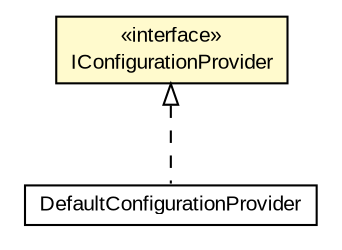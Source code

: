 #!/usr/local/bin/dot
#
# Class diagram 
# Generated by UMLGraph version R5_6-24-gf6e263 (http://www.umlgraph.org/)
#

digraph G {
	edge [fontname="arial",fontsize=10,labelfontname="arial",labelfontsize=10];
	node [fontname="arial",fontsize=10,shape=plaintext];
	nodesep=0.25;
	ranksep=0.5;
	// org.osmdroid.config.DefaultConfigurationProvider
	c11017 [label=<<table title="org.osmdroid.config.DefaultConfigurationProvider" border="0" cellborder="1" cellspacing="0" cellpadding="2" port="p" href="./DefaultConfigurationProvider.html">
		<tr><td><table border="0" cellspacing="0" cellpadding="1">
<tr><td align="center" balign="center"> DefaultConfigurationProvider </td></tr>
		</table></td></tr>
		</table>>, URL="./DefaultConfigurationProvider.html", fontname="arial", fontcolor="black", fontsize=10.0];
	// org.osmdroid.config.IConfigurationProvider
	c11018 [label=<<table title="org.osmdroid.config.IConfigurationProvider" border="0" cellborder="1" cellspacing="0" cellpadding="2" port="p" bgcolor="lemonChiffon" href="./IConfigurationProvider.html">
		<tr><td><table border="0" cellspacing="0" cellpadding="1">
<tr><td align="center" balign="center"> &#171;interface&#187; </td></tr>
<tr><td align="center" balign="center"> IConfigurationProvider </td></tr>
		</table></td></tr>
		</table>>, URL="./IConfigurationProvider.html", fontname="arial", fontcolor="black", fontsize=10.0];
	//org.osmdroid.config.DefaultConfigurationProvider implements org.osmdroid.config.IConfigurationProvider
	c11018:p -> c11017:p [dir=back,arrowtail=empty,style=dashed];
}

